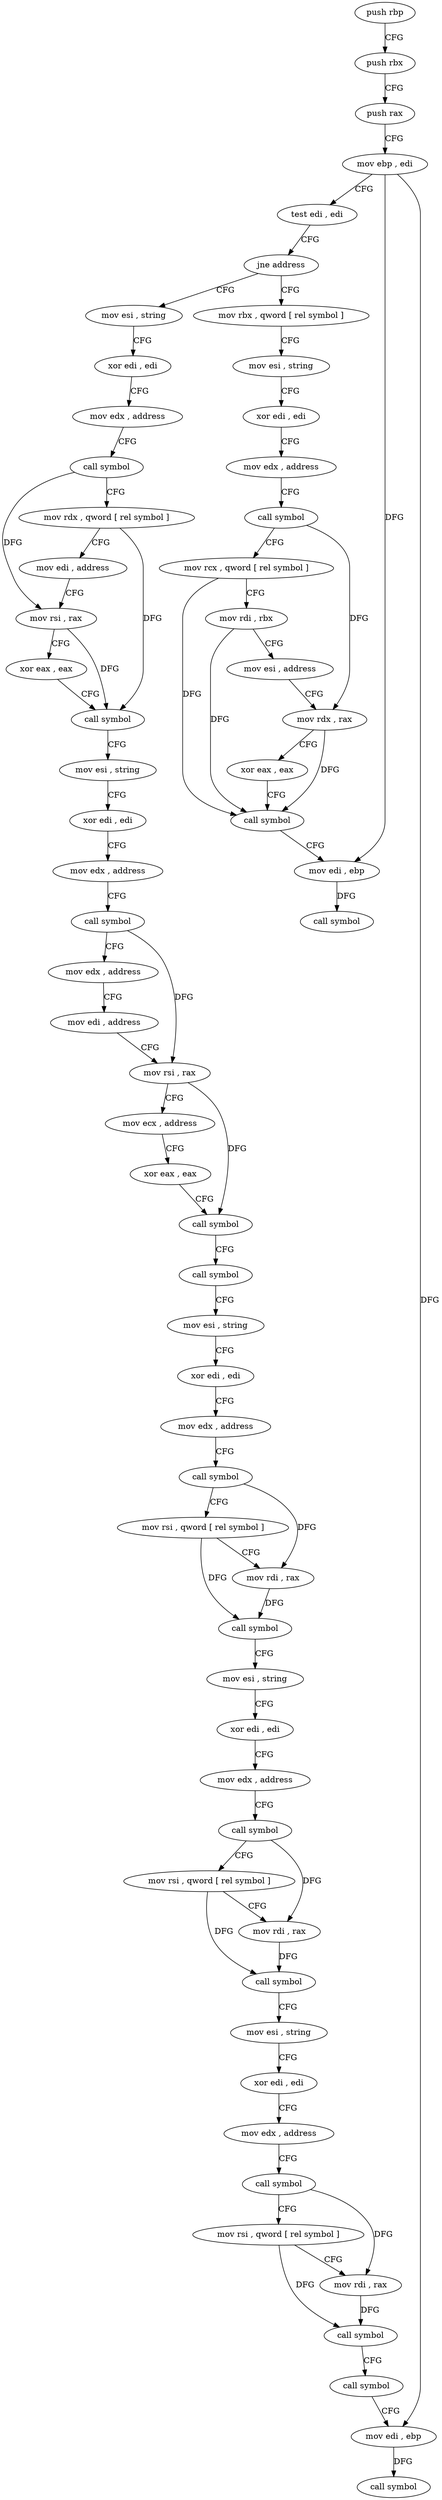 digraph "func" {
"4201600" [label = "push rbp" ]
"4201601" [label = "push rbx" ]
"4201602" [label = "push rax" ]
"4201603" [label = "mov ebp , edi" ]
"4201605" [label = "test edi , edi" ]
"4201607" [label = "jne address" ]
"4201807" [label = "mov rbx , qword [ rel symbol ]" ]
"4201613" [label = "mov esi , string" ]
"4201814" [label = "mov esi , string" ]
"4201819" [label = "xor edi , edi" ]
"4201821" [label = "mov edx , address" ]
"4201826" [label = "call symbol" ]
"4201831" [label = "mov rcx , qword [ rel symbol ]" ]
"4201838" [label = "mov rdi , rbx" ]
"4201841" [label = "mov esi , address" ]
"4201846" [label = "mov rdx , rax" ]
"4201849" [label = "xor eax , eax" ]
"4201851" [label = "call symbol" ]
"4201856" [label = "mov edi , ebp" ]
"4201858" [label = "call symbol" ]
"4201618" [label = "xor edi , edi" ]
"4201620" [label = "mov edx , address" ]
"4201625" [label = "call symbol" ]
"4201630" [label = "mov rdx , qword [ rel symbol ]" ]
"4201637" [label = "mov edi , address" ]
"4201642" [label = "mov rsi , rax" ]
"4201645" [label = "xor eax , eax" ]
"4201647" [label = "call symbol" ]
"4201652" [label = "mov esi , string" ]
"4201657" [label = "xor edi , edi" ]
"4201659" [label = "mov edx , address" ]
"4201664" [label = "call symbol" ]
"4201669" [label = "mov edx , address" ]
"4201674" [label = "mov edi , address" ]
"4201679" [label = "mov rsi , rax" ]
"4201682" [label = "mov ecx , address" ]
"4201687" [label = "xor eax , eax" ]
"4201689" [label = "call symbol" ]
"4201694" [label = "call symbol" ]
"4201699" [label = "mov esi , string" ]
"4201704" [label = "xor edi , edi" ]
"4201706" [label = "mov edx , address" ]
"4201711" [label = "call symbol" ]
"4201716" [label = "mov rsi , qword [ rel symbol ]" ]
"4201723" [label = "mov rdi , rax" ]
"4201726" [label = "call symbol" ]
"4201731" [label = "mov esi , string" ]
"4201736" [label = "xor edi , edi" ]
"4201738" [label = "mov edx , address" ]
"4201743" [label = "call symbol" ]
"4201748" [label = "mov rsi , qword [ rel symbol ]" ]
"4201755" [label = "mov rdi , rax" ]
"4201758" [label = "call symbol" ]
"4201763" [label = "mov esi , string" ]
"4201768" [label = "xor edi , edi" ]
"4201770" [label = "mov edx , address" ]
"4201775" [label = "call symbol" ]
"4201780" [label = "mov rsi , qword [ rel symbol ]" ]
"4201787" [label = "mov rdi , rax" ]
"4201790" [label = "call symbol" ]
"4201795" [label = "call symbol" ]
"4201800" [label = "mov edi , ebp" ]
"4201802" [label = "call symbol" ]
"4201600" -> "4201601" [ label = "CFG" ]
"4201601" -> "4201602" [ label = "CFG" ]
"4201602" -> "4201603" [ label = "CFG" ]
"4201603" -> "4201605" [ label = "CFG" ]
"4201603" -> "4201856" [ label = "DFG" ]
"4201603" -> "4201800" [ label = "DFG" ]
"4201605" -> "4201607" [ label = "CFG" ]
"4201607" -> "4201807" [ label = "CFG" ]
"4201607" -> "4201613" [ label = "CFG" ]
"4201807" -> "4201814" [ label = "CFG" ]
"4201613" -> "4201618" [ label = "CFG" ]
"4201814" -> "4201819" [ label = "CFG" ]
"4201819" -> "4201821" [ label = "CFG" ]
"4201821" -> "4201826" [ label = "CFG" ]
"4201826" -> "4201831" [ label = "CFG" ]
"4201826" -> "4201846" [ label = "DFG" ]
"4201831" -> "4201838" [ label = "CFG" ]
"4201831" -> "4201851" [ label = "DFG" ]
"4201838" -> "4201841" [ label = "CFG" ]
"4201838" -> "4201851" [ label = "DFG" ]
"4201841" -> "4201846" [ label = "CFG" ]
"4201846" -> "4201849" [ label = "CFG" ]
"4201846" -> "4201851" [ label = "DFG" ]
"4201849" -> "4201851" [ label = "CFG" ]
"4201851" -> "4201856" [ label = "CFG" ]
"4201856" -> "4201858" [ label = "DFG" ]
"4201618" -> "4201620" [ label = "CFG" ]
"4201620" -> "4201625" [ label = "CFG" ]
"4201625" -> "4201630" [ label = "CFG" ]
"4201625" -> "4201642" [ label = "DFG" ]
"4201630" -> "4201637" [ label = "CFG" ]
"4201630" -> "4201647" [ label = "DFG" ]
"4201637" -> "4201642" [ label = "CFG" ]
"4201642" -> "4201645" [ label = "CFG" ]
"4201642" -> "4201647" [ label = "DFG" ]
"4201645" -> "4201647" [ label = "CFG" ]
"4201647" -> "4201652" [ label = "CFG" ]
"4201652" -> "4201657" [ label = "CFG" ]
"4201657" -> "4201659" [ label = "CFG" ]
"4201659" -> "4201664" [ label = "CFG" ]
"4201664" -> "4201669" [ label = "CFG" ]
"4201664" -> "4201679" [ label = "DFG" ]
"4201669" -> "4201674" [ label = "CFG" ]
"4201674" -> "4201679" [ label = "CFG" ]
"4201679" -> "4201682" [ label = "CFG" ]
"4201679" -> "4201689" [ label = "DFG" ]
"4201682" -> "4201687" [ label = "CFG" ]
"4201687" -> "4201689" [ label = "CFG" ]
"4201689" -> "4201694" [ label = "CFG" ]
"4201694" -> "4201699" [ label = "CFG" ]
"4201699" -> "4201704" [ label = "CFG" ]
"4201704" -> "4201706" [ label = "CFG" ]
"4201706" -> "4201711" [ label = "CFG" ]
"4201711" -> "4201716" [ label = "CFG" ]
"4201711" -> "4201723" [ label = "DFG" ]
"4201716" -> "4201723" [ label = "CFG" ]
"4201716" -> "4201726" [ label = "DFG" ]
"4201723" -> "4201726" [ label = "DFG" ]
"4201726" -> "4201731" [ label = "CFG" ]
"4201731" -> "4201736" [ label = "CFG" ]
"4201736" -> "4201738" [ label = "CFG" ]
"4201738" -> "4201743" [ label = "CFG" ]
"4201743" -> "4201748" [ label = "CFG" ]
"4201743" -> "4201755" [ label = "DFG" ]
"4201748" -> "4201755" [ label = "CFG" ]
"4201748" -> "4201758" [ label = "DFG" ]
"4201755" -> "4201758" [ label = "DFG" ]
"4201758" -> "4201763" [ label = "CFG" ]
"4201763" -> "4201768" [ label = "CFG" ]
"4201768" -> "4201770" [ label = "CFG" ]
"4201770" -> "4201775" [ label = "CFG" ]
"4201775" -> "4201780" [ label = "CFG" ]
"4201775" -> "4201787" [ label = "DFG" ]
"4201780" -> "4201787" [ label = "CFG" ]
"4201780" -> "4201790" [ label = "DFG" ]
"4201787" -> "4201790" [ label = "DFG" ]
"4201790" -> "4201795" [ label = "CFG" ]
"4201795" -> "4201800" [ label = "CFG" ]
"4201800" -> "4201802" [ label = "DFG" ]
}
